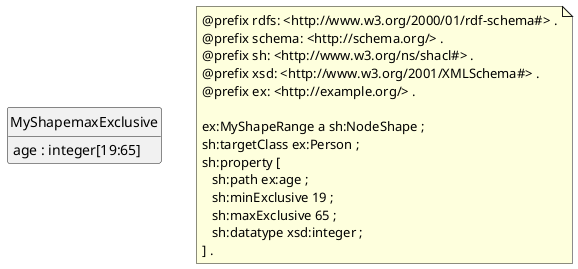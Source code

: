 @startuml
class "MyShapemaxExclusive" 
"MyShapemaxExclusive" : age : integer[19:65]

note as N1
@prefix rdfs: <http://www.w3.org/2000/01/rdf-schema#> .
@prefix schema: <http://schema.org/> .
@prefix sh: <http://www.w3.org/ns/shacl#> .
@prefix xsd: <http://www.w3.org/2001/XMLSchema#> .
@prefix ex: <http://example.org/> .

ex:MyShapeRange a sh:NodeShape ;
sh:targetClass ex:Person ;
sh:property [
   sh:path ex:age ;
   sh:minExclusive 19 ;
   sh:maxExclusive 65 ;
   sh:datatype xsd:integer ;
] .
end note

hide circle
hide empty members
@enduml

===============================================================

@startuml
class "MyShapemaxExclusive" 
"MyShapemaxExclusive" : age : integer
"MyShapemaxExclusive" : +minExclusive(int)
"MyShapemaxExclusive" : +maxExclusive(int)

note as N1
@prefix rdfs: <http://www.w3.org/2000/01/rdf-schema#> .
@prefix schema: <http://schema.org/> .
@prefix sh: <http://www.w3.org/ns/shacl#> .
@prefix xsd: <http://www.w3.org/2001/XMLSchema#> .
@prefix ex: <http://example.org/> .

ex:MyShapeRange a sh:NodeShape ;
sh:targetClass ex:Person ;
sh:property [
   sh:path ex:age ;
   sh:minExclusive 19 ;
   sh:maxExclusive 65 ;
   sh:datatype xsd:integer ;
] .
end note

hide circle
hide empty members
@enduml